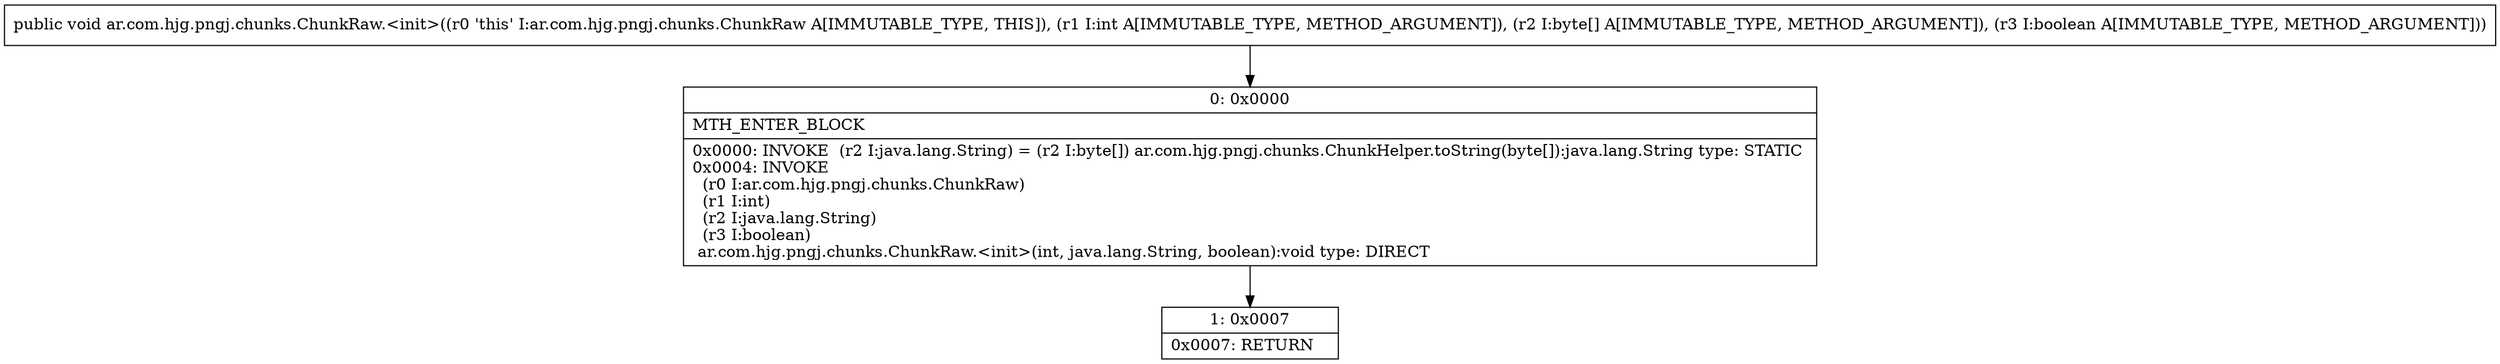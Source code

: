 digraph "CFG forar.com.hjg.pngj.chunks.ChunkRaw.\<init\>(I[BZ)V" {
Node_0 [shape=record,label="{0\:\ 0x0000|MTH_ENTER_BLOCK\l|0x0000: INVOKE  (r2 I:java.lang.String) = (r2 I:byte[]) ar.com.hjg.pngj.chunks.ChunkHelper.toString(byte[]):java.lang.String type: STATIC \l0x0004: INVOKE  \l  (r0 I:ar.com.hjg.pngj.chunks.ChunkRaw)\l  (r1 I:int)\l  (r2 I:java.lang.String)\l  (r3 I:boolean)\l ar.com.hjg.pngj.chunks.ChunkRaw.\<init\>(int, java.lang.String, boolean):void type: DIRECT \l}"];
Node_1 [shape=record,label="{1\:\ 0x0007|0x0007: RETURN   \l}"];
MethodNode[shape=record,label="{public void ar.com.hjg.pngj.chunks.ChunkRaw.\<init\>((r0 'this' I:ar.com.hjg.pngj.chunks.ChunkRaw A[IMMUTABLE_TYPE, THIS]), (r1 I:int A[IMMUTABLE_TYPE, METHOD_ARGUMENT]), (r2 I:byte[] A[IMMUTABLE_TYPE, METHOD_ARGUMENT]), (r3 I:boolean A[IMMUTABLE_TYPE, METHOD_ARGUMENT])) }"];
MethodNode -> Node_0;
Node_0 -> Node_1;
}

